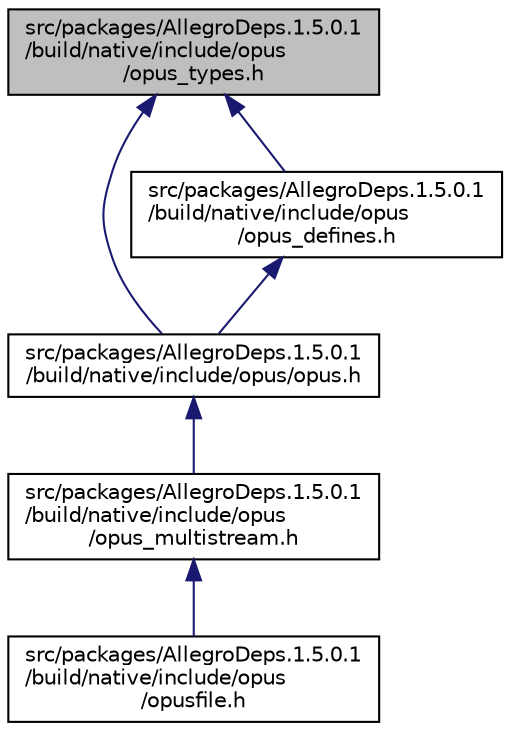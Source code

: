 digraph "src/packages/AllegroDeps.1.5.0.1/build/native/include/opus/opus_types.h"
{
  edge [fontname="Helvetica",fontsize="10",labelfontname="Helvetica",labelfontsize="10"];
  node [fontname="Helvetica",fontsize="10",shape=record];
  Node1 [label="src/packages/AllegroDeps.1.5.0.1\l/build/native/include/opus\l/opus_types.h",height=0.2,width=0.4,color="black", fillcolor="grey75", style="filled", fontcolor="black"];
  Node1 -> Node2 [dir="back",color="midnightblue",fontsize="10",style="solid"];
  Node2 [label="src/packages/AllegroDeps.1.5.0.1\l/build/native/include/opus/opus.h",height=0.2,width=0.4,color="black", fillcolor="white", style="filled",URL="$opus_8h.html",tooltip="Opus reference implementation API. "];
  Node2 -> Node3 [dir="back",color="midnightblue",fontsize="10",style="solid"];
  Node3 [label="src/packages/AllegroDeps.1.5.0.1\l/build/native/include/opus\l/opus_multistream.h",height=0.2,width=0.4,color="black", fillcolor="white", style="filled",URL="$opus__multistream_8h.html",tooltip="Opus reference implementation multistream API. "];
  Node3 -> Node4 [dir="back",color="midnightblue",fontsize="10",style="solid"];
  Node4 [label="src/packages/AllegroDeps.1.5.0.1\l/build/native/include/opus\l/opusfile.h",height=0.2,width=0.4,color="black", fillcolor="white", style="filled",URL="$opusfile_8h.html"];
  Node1 -> Node5 [dir="back",color="midnightblue",fontsize="10",style="solid"];
  Node5 [label="src/packages/AllegroDeps.1.5.0.1\l/build/native/include/opus\l/opus_defines.h",height=0.2,width=0.4,color="black", fillcolor="white", style="filled",URL="$opus__defines_8h.html",tooltip="Opus reference implementation constants. "];
  Node5 -> Node2 [dir="back",color="midnightblue",fontsize="10",style="solid"];
}
